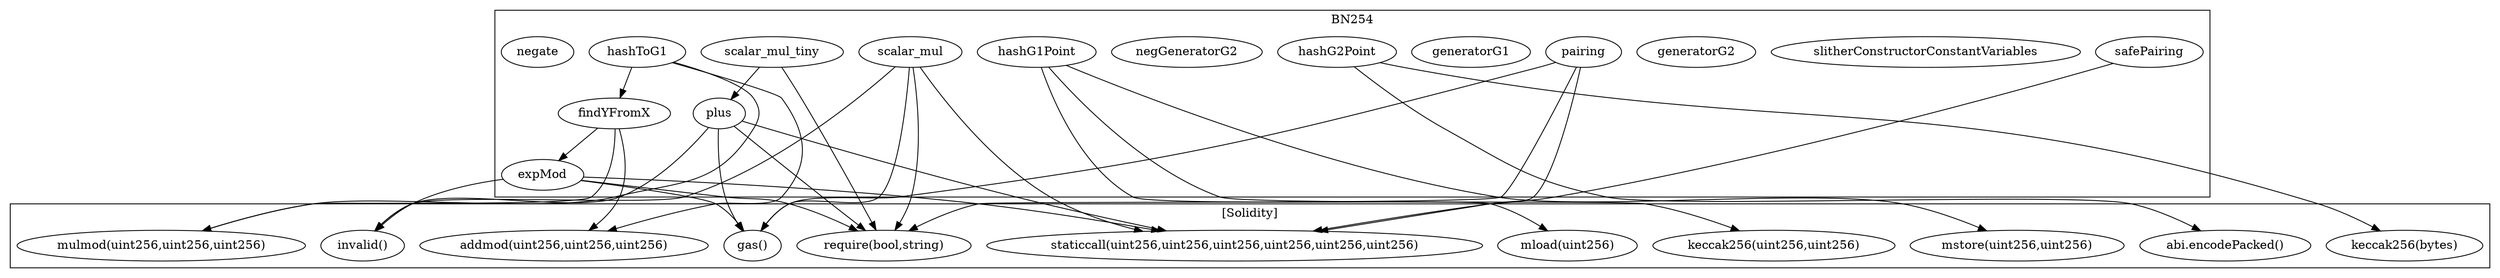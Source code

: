 strict digraph {
subgraph cluster_29083_BN254 {
label = "BN254"
"29083_hashToG1" [label="hashToG1"]
"29083_slitherConstructorConstantVariables" [label="slitherConstructorConstantVariables"]
"29083_plus" [label="plus"]
"29083_generatorG2" [label="generatorG2"]
"29083_hashG1Point" [label="hashG1Point"]
"29083_generatorG1" [label="generatorG1"]
"29083_scalar_mul_tiny" [label="scalar_mul_tiny"]
"29083_negGeneratorG2" [label="negGeneratorG2"]
"29083_scalar_mul" [label="scalar_mul"]
"29083_hashG2Point" [label="hashG2Point"]
"29083_findYFromX" [label="findYFromX"]
"29083_pairing" [label="pairing"]
"29083_expMod" [label="expMod"]
"29083_safePairing" [label="safePairing"]
"29083_negate" [label="negate"]
"29083_findYFromX" -> "29083_expMod"
"29083_scalar_mul_tiny" -> "29083_plus"
"29083_hashToG1" -> "29083_findYFromX"
}subgraph cluster_solidity {
label = "[Solidity]"
"staticcall(uint256,uint256,uint256,uint256,uint256,uint256)" 
"mload(uint256)" 
"keccak256(uint256,uint256)" 
"gas()" 
"require(bool,string)" 
"abi.encodePacked()" 
"keccak256(bytes)" 
"addmod(uint256,uint256,uint256)" 
"mulmod(uint256,uint256,uint256)" 
"invalid()" 
"mstore(uint256,uint256)" 
"29083_scalar_mul" -> "gas()"
"29083_hashG2Point" -> "keccak256(bytes)"
"29083_hashToG1" -> "mulmod(uint256,uint256,uint256)"
"29083_expMod" -> "require(bool,string)"
"29083_hashG2Point" -> "abi.encodePacked()"
"29083_expMod" -> "gas()"
"29083_hashG1Point" -> "mstore(uint256,uint256)"
"29083_plus" -> "gas()"
"29083_findYFromX" -> "addmod(uint256,uint256,uint256)"
"29083_scalar_mul_tiny" -> "require(bool,string)"
"29083_hashG1Point" -> "keccak256(uint256,uint256)"
"29083_hashToG1" -> "addmod(uint256,uint256,uint256)"
"29083_plus" -> "staticcall(uint256,uint256,uint256,uint256,uint256,uint256)"
"29083_hashG1Point" -> "mload(uint256)"
"29083_pairing" -> "gas()"
"29083_plus" -> "require(bool,string)"
"29083_scalar_mul" -> "staticcall(uint256,uint256,uint256,uint256,uint256,uint256)"
"29083_scalar_mul" -> "invalid()"
"29083_safePairing" -> "staticcall(uint256,uint256,uint256,uint256,uint256,uint256)"
"29083_plus" -> "invalid()"
"29083_pairing" -> "staticcall(uint256,uint256,uint256,uint256,uint256,uint256)"
"29083_scalar_mul" -> "require(bool,string)"
"29083_expMod" -> "invalid()"
"29083_findYFromX" -> "mulmod(uint256,uint256,uint256)"
"29083_expMod" -> "staticcall(uint256,uint256,uint256,uint256,uint256,uint256)"
"29083_pairing" -> "require(bool,string)"
}
}